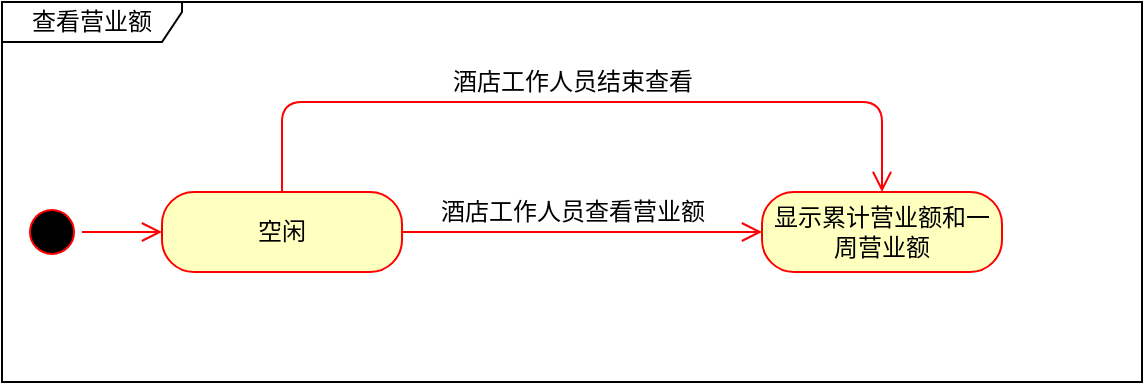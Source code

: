 <mxfile version="12.9.3" type="device"><diagram id="mknqJuXHQqK-VFbtLeDG" name="第 1 页"><mxGraphModel dx="1086" dy="806" grid="1" gridSize="10" guides="1" tooltips="1" connect="1" arrows="1" fold="1" page="1" pageScale="1" pageWidth="827" pageHeight="1169" math="0" shadow="0"><root><mxCell id="0"/><mxCell id="1" parent="0"/><mxCell id="sDLKEVaAAujN_5_i_8BB-1" value="" style="ellipse;html=1;shape=startState;fillColor=#000000;strokeColor=#ff0000;" vertex="1" parent="1"><mxGeometry x="90" y="310" width="30" height="30" as="geometry"/></mxCell><mxCell id="sDLKEVaAAujN_5_i_8BB-2" value="" style="edgeStyle=orthogonalEdgeStyle;html=1;verticalAlign=bottom;endArrow=open;endSize=8;strokeColor=#ff0000;entryX=0;entryY=0.5;entryDx=0;entryDy=0;" edge="1" source="sDLKEVaAAujN_5_i_8BB-1" parent="1" target="sDLKEVaAAujN_5_i_8BB-4"><mxGeometry relative="1" as="geometry"><mxPoint x="165" y="350" as="targetPoint"/></mxGeometry></mxCell><mxCell id="sDLKEVaAAujN_5_i_8BB-3" value="查看营业额" style="shape=umlFrame;whiteSpace=wrap;html=1;width=90;height=20;" vertex="1" parent="1"><mxGeometry x="80" y="210" width="570" height="190" as="geometry"/></mxCell><mxCell id="sDLKEVaAAujN_5_i_8BB-4" value="空闲" style="rounded=1;whiteSpace=wrap;html=1;arcSize=40;fontColor=#000000;fillColor=#ffffc0;strokeColor=#ff0000;" vertex="1" parent="1"><mxGeometry x="160" y="305" width="120" height="40" as="geometry"/></mxCell><mxCell id="sDLKEVaAAujN_5_i_8BB-6" value="" style="edgeStyle=orthogonalEdgeStyle;html=1;verticalAlign=bottom;endArrow=open;endSize=8;strokeColor=#ff0000;exitX=1;exitY=0.5;exitDx=0;exitDy=0;entryX=0;entryY=0.5;entryDx=0;entryDy=0;" edge="1" parent="1" source="sDLKEVaAAujN_5_i_8BB-4" target="sDLKEVaAAujN_5_i_8BB-8"><mxGeometry relative="1" as="geometry"><mxPoint x="470" y="325" as="targetPoint"/><mxPoint x="240" y="340" as="sourcePoint"/></mxGeometry></mxCell><mxCell id="sDLKEVaAAujN_5_i_8BB-8" value="显示累计营业额和一周营业额" style="rounded=1;whiteSpace=wrap;html=1;arcSize=40;fontColor=#000000;fillColor=#ffffc0;strokeColor=#ff0000;" vertex="1" parent="1"><mxGeometry x="460" y="305" width="120" height="40" as="geometry"/></mxCell><mxCell id="sDLKEVaAAujN_5_i_8BB-9" value="酒店工作人员查看营业额" style="text;html=1;align=center;verticalAlign=middle;resizable=0;points=[];autosize=1;" vertex="1" parent="1"><mxGeometry x="290" y="305" width="150" height="20" as="geometry"/></mxCell><mxCell id="sDLKEVaAAujN_5_i_8BB-11" value="" style="edgeStyle=orthogonalEdgeStyle;html=1;verticalAlign=bottom;endArrow=open;endSize=8;strokeColor=#ff0000;entryX=0.5;entryY=0;entryDx=0;entryDy=0;exitX=0.5;exitY=0;exitDx=0;exitDy=0;" edge="1" parent="1" source="sDLKEVaAAujN_5_i_8BB-4" target="sDLKEVaAAujN_5_i_8BB-8"><mxGeometry relative="1" as="geometry"><mxPoint x="180" y="345" as="targetPoint"/><mxPoint x="140" y="345" as="sourcePoint"/><Array as="points"><mxPoint x="220" y="260"/><mxPoint x="520" y="260"/></Array></mxGeometry></mxCell><mxCell id="sDLKEVaAAujN_5_i_8BB-12" value="酒店工作人员结束查看" style="text;html=1;align=center;verticalAlign=middle;resizable=0;points=[];autosize=1;" vertex="1" parent="1"><mxGeometry x="295" y="240" width="140" height="20" as="geometry"/></mxCell></root></mxGraphModel></diagram></mxfile>